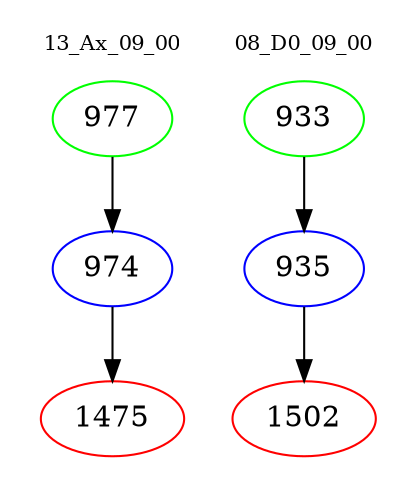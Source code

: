 digraph{
subgraph cluster_0 {
color = white
label = "13_Ax_09_00";
fontsize=10;
T0_977 [label="977", color="green"]
T0_977 -> T0_974 [color="black"]
T0_974 [label="974", color="blue"]
T0_974 -> T0_1475 [color="black"]
T0_1475 [label="1475", color="red"]
}
subgraph cluster_1 {
color = white
label = "08_D0_09_00";
fontsize=10;
T1_933 [label="933", color="green"]
T1_933 -> T1_935 [color="black"]
T1_935 [label="935", color="blue"]
T1_935 -> T1_1502 [color="black"]
T1_1502 [label="1502", color="red"]
}
}
